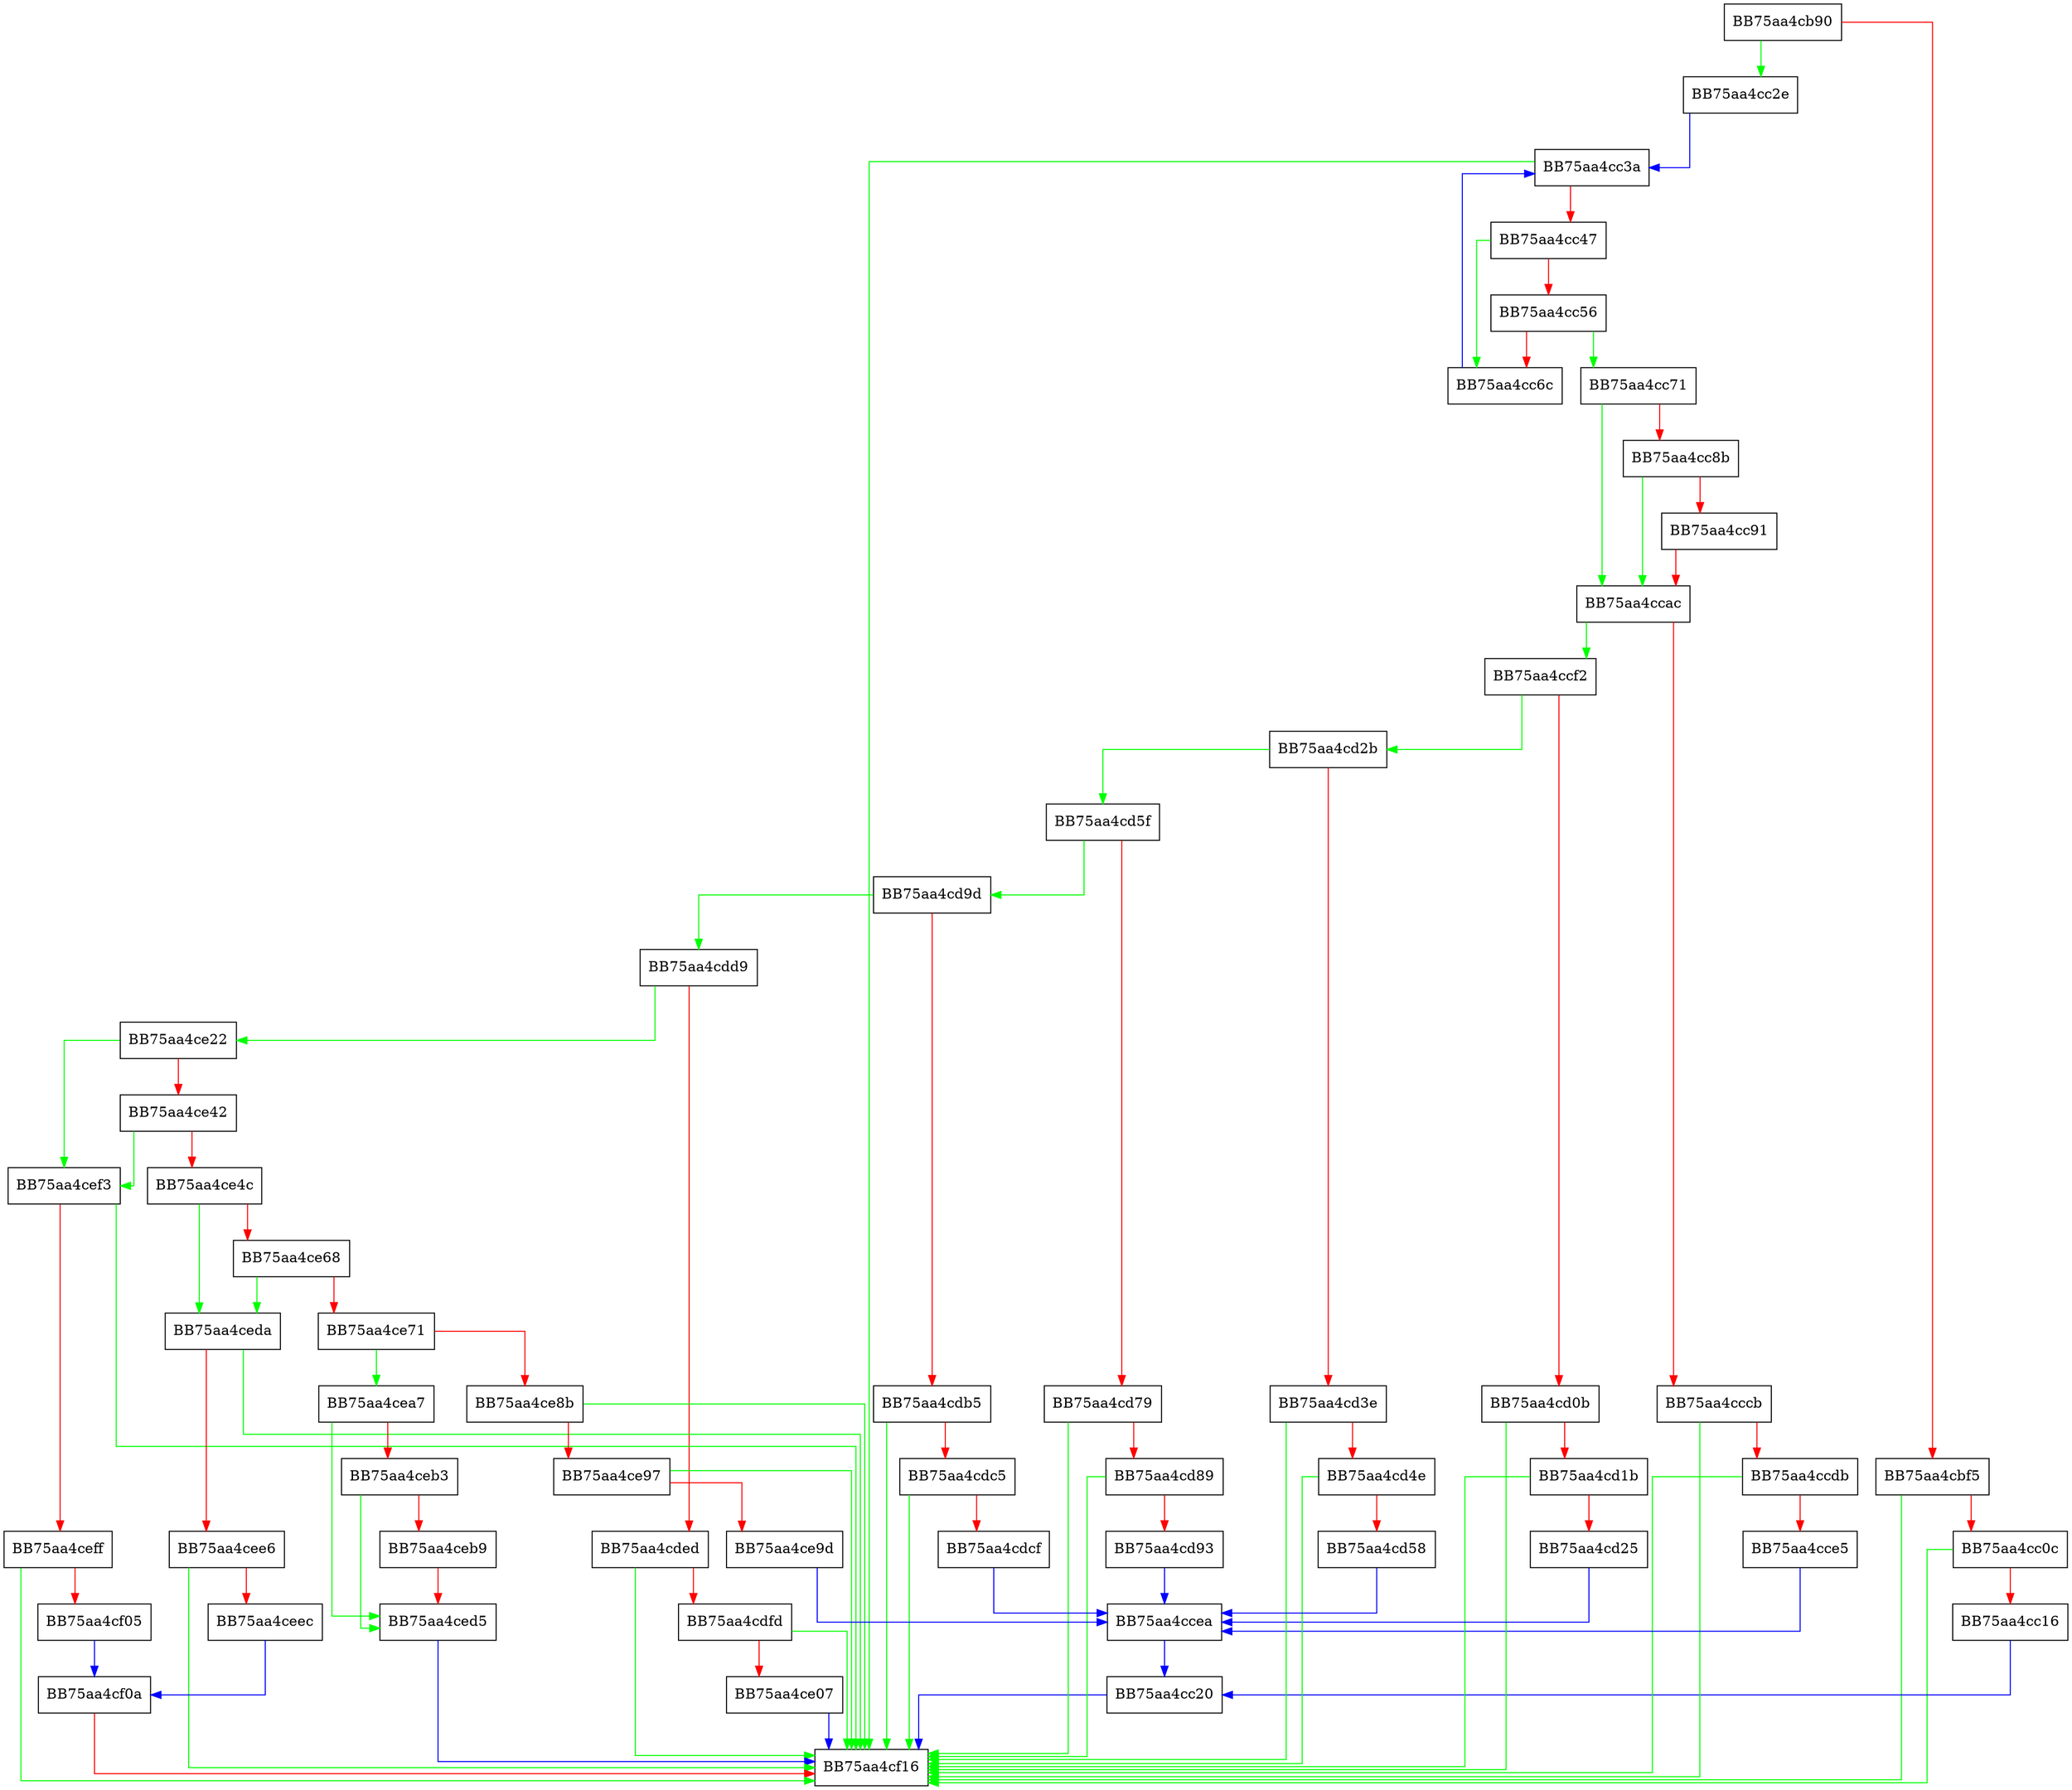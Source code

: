 digraph FindFirstSection {
  node [shape="box"];
  graph [splines=ortho];
  BB75aa4cb90 -> BB75aa4cc2e [color="green"];
  BB75aa4cb90 -> BB75aa4cbf5 [color="red"];
  BB75aa4cbf5 -> BB75aa4cf16 [color="green"];
  BB75aa4cbf5 -> BB75aa4cc0c [color="red"];
  BB75aa4cc0c -> BB75aa4cf16 [color="green"];
  BB75aa4cc0c -> BB75aa4cc16 [color="red"];
  BB75aa4cc16 -> BB75aa4cc20 [color="blue"];
  BB75aa4cc20 -> BB75aa4cf16 [color="blue"];
  BB75aa4cc2e -> BB75aa4cc3a [color="blue"];
  BB75aa4cc3a -> BB75aa4cf16 [color="green"];
  BB75aa4cc3a -> BB75aa4cc47 [color="red"];
  BB75aa4cc47 -> BB75aa4cc6c [color="green"];
  BB75aa4cc47 -> BB75aa4cc56 [color="red"];
  BB75aa4cc56 -> BB75aa4cc71 [color="green"];
  BB75aa4cc56 -> BB75aa4cc6c [color="red"];
  BB75aa4cc6c -> BB75aa4cc3a [color="blue"];
  BB75aa4cc71 -> BB75aa4ccac [color="green"];
  BB75aa4cc71 -> BB75aa4cc8b [color="red"];
  BB75aa4cc8b -> BB75aa4ccac [color="green"];
  BB75aa4cc8b -> BB75aa4cc91 [color="red"];
  BB75aa4cc91 -> BB75aa4ccac [color="red"];
  BB75aa4ccac -> BB75aa4ccf2 [color="green"];
  BB75aa4ccac -> BB75aa4cccb [color="red"];
  BB75aa4cccb -> BB75aa4cf16 [color="green"];
  BB75aa4cccb -> BB75aa4ccdb [color="red"];
  BB75aa4ccdb -> BB75aa4cf16 [color="green"];
  BB75aa4ccdb -> BB75aa4cce5 [color="red"];
  BB75aa4cce5 -> BB75aa4ccea [color="blue"];
  BB75aa4ccea -> BB75aa4cc20 [color="blue"];
  BB75aa4ccf2 -> BB75aa4cd2b [color="green"];
  BB75aa4ccf2 -> BB75aa4cd0b [color="red"];
  BB75aa4cd0b -> BB75aa4cf16 [color="green"];
  BB75aa4cd0b -> BB75aa4cd1b [color="red"];
  BB75aa4cd1b -> BB75aa4cf16 [color="green"];
  BB75aa4cd1b -> BB75aa4cd25 [color="red"];
  BB75aa4cd25 -> BB75aa4ccea [color="blue"];
  BB75aa4cd2b -> BB75aa4cd5f [color="green"];
  BB75aa4cd2b -> BB75aa4cd3e [color="red"];
  BB75aa4cd3e -> BB75aa4cf16 [color="green"];
  BB75aa4cd3e -> BB75aa4cd4e [color="red"];
  BB75aa4cd4e -> BB75aa4cf16 [color="green"];
  BB75aa4cd4e -> BB75aa4cd58 [color="red"];
  BB75aa4cd58 -> BB75aa4ccea [color="blue"];
  BB75aa4cd5f -> BB75aa4cd9d [color="green"];
  BB75aa4cd5f -> BB75aa4cd79 [color="red"];
  BB75aa4cd79 -> BB75aa4cf16 [color="green"];
  BB75aa4cd79 -> BB75aa4cd89 [color="red"];
  BB75aa4cd89 -> BB75aa4cf16 [color="green"];
  BB75aa4cd89 -> BB75aa4cd93 [color="red"];
  BB75aa4cd93 -> BB75aa4ccea [color="blue"];
  BB75aa4cd9d -> BB75aa4cdd9 [color="green"];
  BB75aa4cd9d -> BB75aa4cdb5 [color="red"];
  BB75aa4cdb5 -> BB75aa4cf16 [color="green"];
  BB75aa4cdb5 -> BB75aa4cdc5 [color="red"];
  BB75aa4cdc5 -> BB75aa4cf16 [color="green"];
  BB75aa4cdc5 -> BB75aa4cdcf [color="red"];
  BB75aa4cdcf -> BB75aa4ccea [color="blue"];
  BB75aa4cdd9 -> BB75aa4ce22 [color="green"];
  BB75aa4cdd9 -> BB75aa4cded [color="red"];
  BB75aa4cded -> BB75aa4cf16 [color="green"];
  BB75aa4cded -> BB75aa4cdfd [color="red"];
  BB75aa4cdfd -> BB75aa4cf16 [color="green"];
  BB75aa4cdfd -> BB75aa4ce07 [color="red"];
  BB75aa4ce07 -> BB75aa4cf16 [color="blue"];
  BB75aa4ce22 -> BB75aa4cef3 [color="green"];
  BB75aa4ce22 -> BB75aa4ce42 [color="red"];
  BB75aa4ce42 -> BB75aa4cef3 [color="green"];
  BB75aa4ce42 -> BB75aa4ce4c [color="red"];
  BB75aa4ce4c -> BB75aa4ceda [color="green"];
  BB75aa4ce4c -> BB75aa4ce68 [color="red"];
  BB75aa4ce68 -> BB75aa4ceda [color="green"];
  BB75aa4ce68 -> BB75aa4ce71 [color="red"];
  BB75aa4ce71 -> BB75aa4cea7 [color="green"];
  BB75aa4ce71 -> BB75aa4ce8b [color="red"];
  BB75aa4ce8b -> BB75aa4cf16 [color="green"];
  BB75aa4ce8b -> BB75aa4ce97 [color="red"];
  BB75aa4ce97 -> BB75aa4cf16 [color="green"];
  BB75aa4ce97 -> BB75aa4ce9d [color="red"];
  BB75aa4ce9d -> BB75aa4ccea [color="blue"];
  BB75aa4cea7 -> BB75aa4ced5 [color="green"];
  BB75aa4cea7 -> BB75aa4ceb3 [color="red"];
  BB75aa4ceb3 -> BB75aa4ced5 [color="green"];
  BB75aa4ceb3 -> BB75aa4ceb9 [color="red"];
  BB75aa4ceb9 -> BB75aa4ced5 [color="red"];
  BB75aa4ced5 -> BB75aa4cf16 [color="blue"];
  BB75aa4ceda -> BB75aa4cf16 [color="green"];
  BB75aa4ceda -> BB75aa4cee6 [color="red"];
  BB75aa4cee6 -> BB75aa4cf16 [color="green"];
  BB75aa4cee6 -> BB75aa4ceec [color="red"];
  BB75aa4ceec -> BB75aa4cf0a [color="blue"];
  BB75aa4cef3 -> BB75aa4cf16 [color="green"];
  BB75aa4cef3 -> BB75aa4ceff [color="red"];
  BB75aa4ceff -> BB75aa4cf16 [color="green"];
  BB75aa4ceff -> BB75aa4cf05 [color="red"];
  BB75aa4cf05 -> BB75aa4cf0a [color="blue"];
  BB75aa4cf0a -> BB75aa4cf16 [color="red"];
}